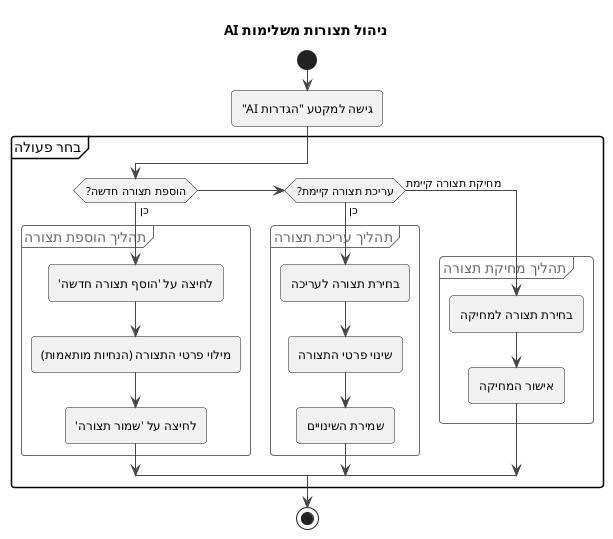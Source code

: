 @startuml
!theme vibrant

title  ניהול תצורות משלימות AI

start
:גישה למקטע "הגדרות AI";

partition "בחר פעולה" {
  if (הוספת תצורה חדשה?) then (כן)
    group "תהליך הוספת תצורה"
      :לחיצה על 'הוסף תצורה חדשה';
      :מילוי פרטי התצורה (הנחיות מותאמות);
      :לחיצה על 'שמור תצורה';
    end group

  else if (עריכת תצורה קיימת?) then (כן)
    group "תהליך עריכת תצורה"
      :בחירת תצורה לעריכה;
      :שינוי פרטי התצורה;
      :שמירת השינויים;
    end group
    
  else (מחיקת תצורה קיימת)
    group "תהליך מחיקת תצורה"
      :בחירת תצורה למחיקה;
      :אישור המחיקה;
    end group
  endif
}

stop

@enduml
